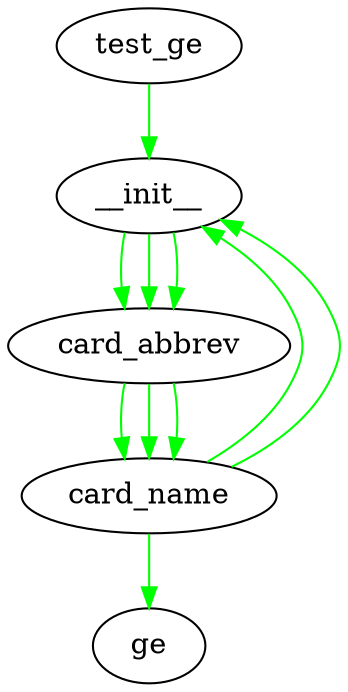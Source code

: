 digraph { 
   test_ge -> __init__ [color=green];
   __init__ -> card_abbrev [color=green];
   card_abbrev -> card_name [color=green];
   card_name -> __init__ [color=green];
   __init__ -> card_abbrev [color=green];
   card_abbrev -> card_name [color=green];
   card_name -> __init__ [color=green];
   __init__ -> card_abbrev [color=green];
   card_abbrev -> card_name [color=green];
   card_name -> ge [color=green];
}
